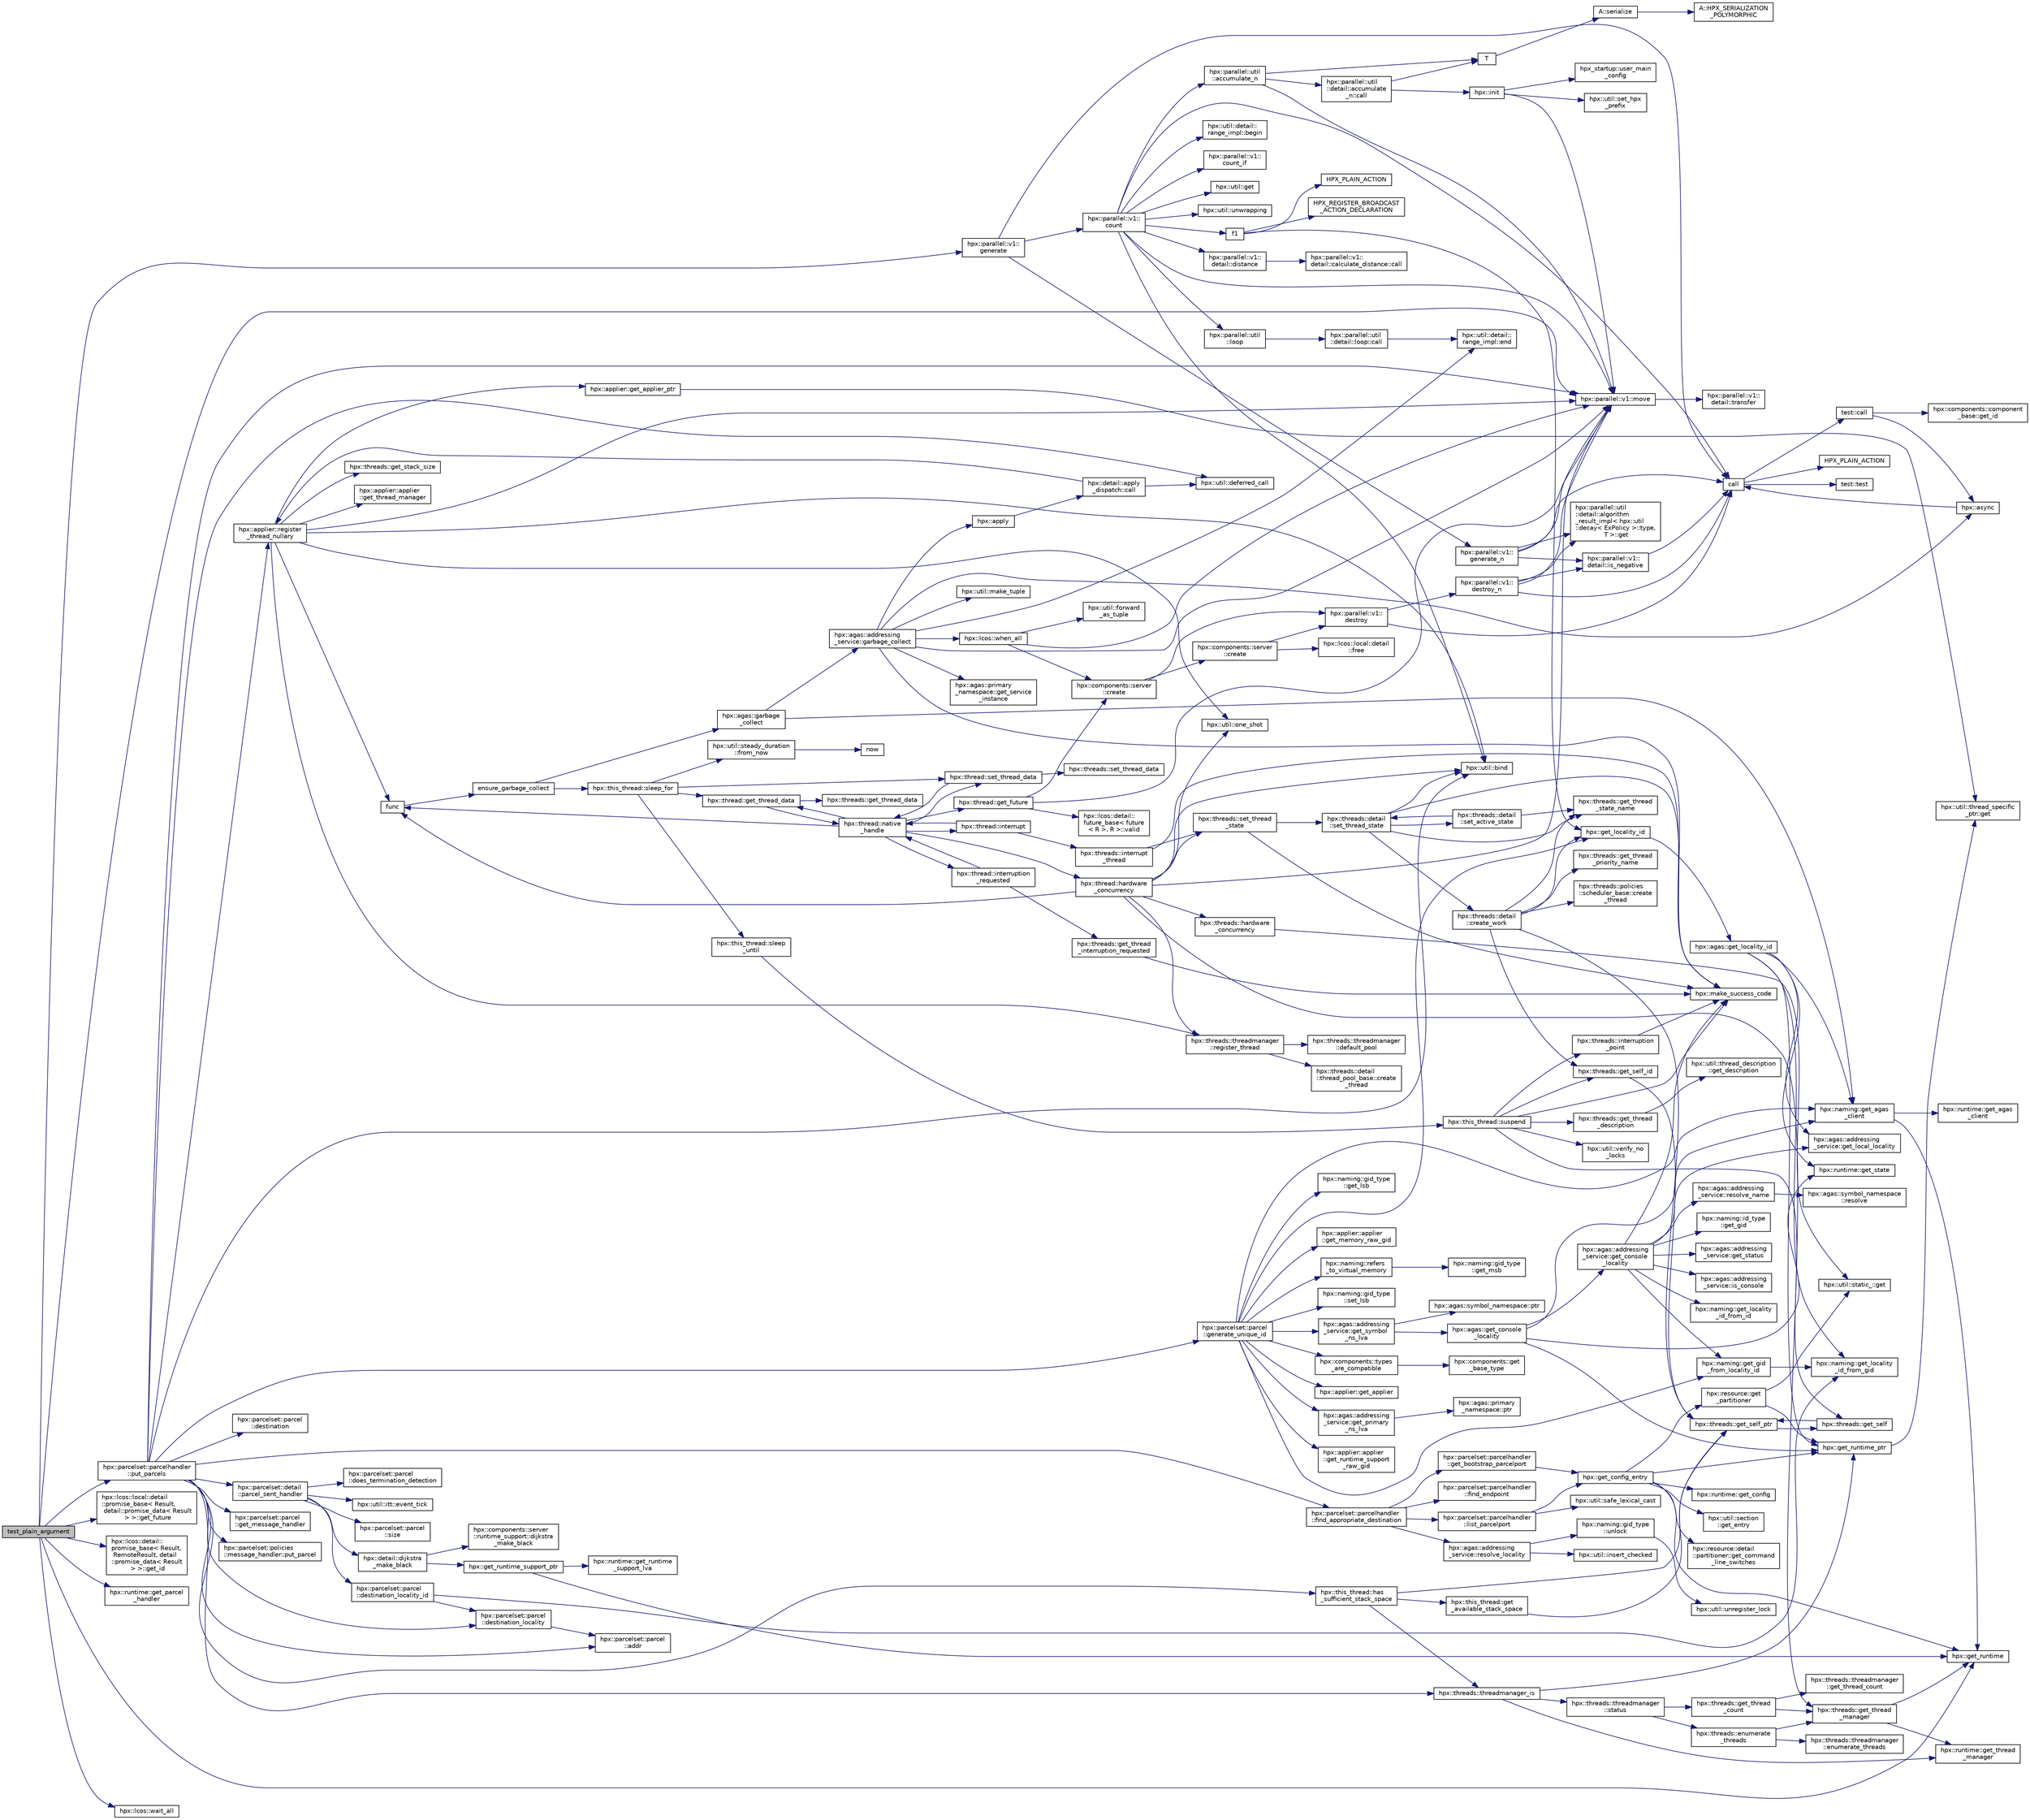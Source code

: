 digraph "test_plain_argument"
{
  edge [fontname="Helvetica",fontsize="10",labelfontname="Helvetica",labelfontsize="10"];
  node [fontname="Helvetica",fontsize="10",shape=record];
  rankdir="LR";
  Node565 [label="test_plain_argument",height=0.2,width=0.4,color="black", fillcolor="grey75", style="filled", fontcolor="black"];
  Node565 -> Node566 [color="midnightblue",fontsize="10",style="solid",fontname="Helvetica"];
  Node566 [label="hpx::parallel::v1::\lgenerate",height=0.2,width=0.4,color="black", fillcolor="white", style="filled",URL="$db/db9/namespacehpx_1_1parallel_1_1v1.html#a1f74f2be2954d6fbd8278df5fedb946a"];
  Node566 -> Node567 [color="midnightblue",fontsize="10",style="solid",fontname="Helvetica"];
  Node567 [label="hpx::parallel::v1::\lgenerate_n",height=0.2,width=0.4,color="black", fillcolor="white", style="filled",URL="$db/db9/namespacehpx_1_1parallel_1_1v1.html#a9fd6a170d9742750007e88805764ec8a"];
  Node567 -> Node568 [color="midnightblue",fontsize="10",style="solid",fontname="Helvetica"];
  Node568 [label="hpx::parallel::v1::\ldetail::is_negative",height=0.2,width=0.4,color="black", fillcolor="white", style="filled",URL="$d2/ddd/namespacehpx_1_1parallel_1_1v1_1_1detail.html#adf2e40fc4b20ad0fd442ee3118a4d527"];
  Node568 -> Node569 [color="midnightblue",fontsize="10",style="solid",fontname="Helvetica"];
  Node569 [label="call",height=0.2,width=0.4,color="black", fillcolor="white", style="filled",URL="$d2/d67/promise__1620_8cpp.html#a58357f0b82bc761e1d0b9091ed563a70"];
  Node569 -> Node570 [color="midnightblue",fontsize="10",style="solid",fontname="Helvetica"];
  Node570 [label="test::test",height=0.2,width=0.4,color="black", fillcolor="white", style="filled",URL="$d8/d89/structtest.html#ab42d5ece712d716b04cb3f686f297a26"];
  Node569 -> Node571 [color="midnightblue",fontsize="10",style="solid",fontname="Helvetica"];
  Node571 [label="HPX_PLAIN_ACTION",height=0.2,width=0.4,color="black", fillcolor="white", style="filled",URL="$d2/d67/promise__1620_8cpp.html#ab96aab827a4b1fcaf66cfe0ba83fef23"];
  Node569 -> Node572 [color="midnightblue",fontsize="10",style="solid",fontname="Helvetica"];
  Node572 [label="test::call",height=0.2,width=0.4,color="black", fillcolor="white", style="filled",URL="$d8/d89/structtest.html#aeb29e7ed6518b9426ccf1344c52620ae"];
  Node572 -> Node573 [color="midnightblue",fontsize="10",style="solid",fontname="Helvetica"];
  Node573 [label="hpx::async",height=0.2,width=0.4,color="black", fillcolor="white", style="filled",URL="$d8/d83/namespacehpx.html#acb7d8e37b73b823956ce144f9a57eaa4"];
  Node573 -> Node569 [color="midnightblue",fontsize="10",style="solid",fontname="Helvetica"];
  Node572 -> Node574 [color="midnightblue",fontsize="10",style="solid",fontname="Helvetica"];
  Node574 [label="hpx::components::component\l_base::get_id",height=0.2,width=0.4,color="black", fillcolor="white", style="filled",URL="$d2/de6/classhpx_1_1components_1_1component__base.html#a4c8fd93514039bdf01c48d66d82b19cd"];
  Node567 -> Node575 [color="midnightblue",fontsize="10",style="solid",fontname="Helvetica"];
  Node575 [label="hpx::parallel::util\l::detail::algorithm\l_result_impl\< hpx::util\l::decay\< ExPolicy \>::type,\l T \>::get",height=0.2,width=0.4,color="black", fillcolor="white", style="filled",URL="$d2/d42/structhpx_1_1parallel_1_1util_1_1detail_1_1algorithm__result__impl.html#ab5b051e8ec74eff5e0e62fd63f5d377e"];
  Node567 -> Node576 [color="midnightblue",fontsize="10",style="solid",fontname="Helvetica"];
  Node576 [label="hpx::parallel::v1::move",height=0.2,width=0.4,color="black", fillcolor="white", style="filled",URL="$db/db9/namespacehpx_1_1parallel_1_1v1.html#aa7c4ede081ce786c9d1eb1adff495cfc"];
  Node576 -> Node577 [color="midnightblue",fontsize="10",style="solid",fontname="Helvetica"];
  Node577 [label="hpx::parallel::v1::\ldetail::transfer",height=0.2,width=0.4,color="black", fillcolor="white", style="filled",URL="$d2/ddd/namespacehpx_1_1parallel_1_1v1_1_1detail.html#ab1b56a05e1885ca7cc7ffa1804dd2f3c"];
  Node567 -> Node569 [color="midnightblue",fontsize="10",style="solid",fontname="Helvetica"];
  Node566 -> Node578 [color="midnightblue",fontsize="10",style="solid",fontname="Helvetica"];
  Node578 [label="hpx::parallel::v1::\lcount",height=0.2,width=0.4,color="black", fillcolor="white", style="filled",URL="$db/db9/namespacehpx_1_1parallel_1_1v1.html#a19d058114a2bd44801aab4176b188e23"];
  Node578 -> Node579 [color="midnightblue",fontsize="10",style="solid",fontname="Helvetica"];
  Node579 [label="hpx::parallel::v1::\lcount_if",height=0.2,width=0.4,color="black", fillcolor="white", style="filled",URL="$db/db9/namespacehpx_1_1parallel_1_1v1.html#ad836ff017ec208c2d6388a9b47b05ce0"];
  Node578 -> Node580 [color="midnightblue",fontsize="10",style="solid",fontname="Helvetica"];
  Node580 [label="f1",height=0.2,width=0.4,color="black", fillcolor="white", style="filled",URL="$d8/d8b/broadcast_8cpp.html#a1751fbd41f2529b84514a9dbd767959a"];
  Node580 -> Node581 [color="midnightblue",fontsize="10",style="solid",fontname="Helvetica"];
  Node581 [label="hpx::get_locality_id",height=0.2,width=0.4,color="black", fillcolor="white", style="filled",URL="$d8/d83/namespacehpx.html#a158d7c54a657bb364c1704033010697b",tooltip="Return the number of the locality this function is being called from. "];
  Node581 -> Node582 [color="midnightblue",fontsize="10",style="solid",fontname="Helvetica"];
  Node582 [label="hpx::agas::get_locality_id",height=0.2,width=0.4,color="black", fillcolor="white", style="filled",URL="$dc/d54/namespacehpx_1_1agas.html#a491cc2ddecdf0f1a9129900caa6a4d3e"];
  Node582 -> Node583 [color="midnightblue",fontsize="10",style="solid",fontname="Helvetica"];
  Node583 [label="hpx::get_runtime_ptr",height=0.2,width=0.4,color="black", fillcolor="white", style="filled",URL="$d8/d83/namespacehpx.html#af29daf2bb3e01b4d6495a1742b6cce64"];
  Node583 -> Node584 [color="midnightblue",fontsize="10",style="solid",fontname="Helvetica"];
  Node584 [label="hpx::util::thread_specific\l_ptr::get",height=0.2,width=0.4,color="black", fillcolor="white", style="filled",URL="$d4/d4c/structhpx_1_1util_1_1thread__specific__ptr.html#a3b27d8520710478aa41d1f74206bdba9"];
  Node582 -> Node585 [color="midnightblue",fontsize="10",style="solid",fontname="Helvetica"];
  Node585 [label="hpx::runtime::get_state",height=0.2,width=0.4,color="black", fillcolor="white", style="filled",URL="$d0/d7b/classhpx_1_1runtime.html#ab405f80e060dac95d624520f38b0524c"];
  Node582 -> Node586 [color="midnightblue",fontsize="10",style="solid",fontname="Helvetica"];
  Node586 [label="hpx::naming::get_agas\l_client",height=0.2,width=0.4,color="black", fillcolor="white", style="filled",URL="$d4/dc9/namespacehpx_1_1naming.html#a0408fffd5d34b620712a801b0ae3b032"];
  Node586 -> Node587 [color="midnightblue",fontsize="10",style="solid",fontname="Helvetica"];
  Node587 [label="hpx::get_runtime",height=0.2,width=0.4,color="black", fillcolor="white", style="filled",URL="$d8/d83/namespacehpx.html#aef902cc6c7dd3b9fbadf34d1e850a070"];
  Node586 -> Node588 [color="midnightblue",fontsize="10",style="solid",fontname="Helvetica"];
  Node588 [label="hpx::runtime::get_agas\l_client",height=0.2,width=0.4,color="black", fillcolor="white", style="filled",URL="$d0/d7b/classhpx_1_1runtime.html#aeb5dddd30d6b9861669af8ad44d1a96a"];
  Node582 -> Node589 [color="midnightblue",fontsize="10",style="solid",fontname="Helvetica"];
  Node589 [label="hpx::agas::addressing\l_service::get_local_locality",height=0.2,width=0.4,color="black", fillcolor="white", style="filled",URL="$db/d58/structhpx_1_1agas_1_1addressing__service.html#ab52c19a37c2a7a006c6c15f90ad0539c"];
  Node582 -> Node590 [color="midnightblue",fontsize="10",style="solid",fontname="Helvetica"];
  Node590 [label="hpx::naming::get_locality\l_id_from_gid",height=0.2,width=0.4,color="black", fillcolor="white", style="filled",URL="$d4/dc9/namespacehpx_1_1naming.html#a7fd43037784560bd04fda9b49e33529f"];
  Node580 -> Node591 [color="midnightblue",fontsize="10",style="solid",fontname="Helvetica"];
  Node591 [label="HPX_PLAIN_ACTION",height=0.2,width=0.4,color="black", fillcolor="white", style="filled",URL="$d8/d8b/broadcast_8cpp.html#a19685a0394ce6a99351f7a679f6eeefc"];
  Node580 -> Node592 [color="midnightblue",fontsize="10",style="solid",fontname="Helvetica"];
  Node592 [label="HPX_REGISTER_BROADCAST\l_ACTION_DECLARATION",height=0.2,width=0.4,color="black", fillcolor="white", style="filled",URL="$d7/d38/addressing__service_8cpp.html#a573d764d9cb34eec46a4bdffcf07875f"];
  Node578 -> Node593 [color="midnightblue",fontsize="10",style="solid",fontname="Helvetica"];
  Node593 [label="hpx::parallel::util\l::loop",height=0.2,width=0.4,color="black", fillcolor="white", style="filled",URL="$df/dc6/namespacehpx_1_1parallel_1_1util.html#a3f434e00f42929aac85debb8c5782213"];
  Node593 -> Node594 [color="midnightblue",fontsize="10",style="solid",fontname="Helvetica"];
  Node594 [label="hpx::parallel::util\l::detail::loop::call",height=0.2,width=0.4,color="black", fillcolor="white", style="filled",URL="$da/d06/structhpx_1_1parallel_1_1util_1_1detail_1_1loop.html#a5c5e8dbda782f09cdb7bc2509e3bf09e"];
  Node594 -> Node595 [color="midnightblue",fontsize="10",style="solid",fontname="Helvetica"];
  Node595 [label="hpx::util::detail::\lrange_impl::end",height=0.2,width=0.4,color="black", fillcolor="white", style="filled",URL="$d4/d4a/namespacehpx_1_1util_1_1detail_1_1range__impl.html#afb2ea48b0902f52ee4d8b764807b4316"];
  Node578 -> Node596 [color="midnightblue",fontsize="10",style="solid",fontname="Helvetica"];
  Node596 [label="hpx::util::bind",height=0.2,width=0.4,color="black", fillcolor="white", style="filled",URL="$df/dad/namespacehpx_1_1util.html#ad844caedf82a0173d6909d910c3e48c6"];
  Node578 -> Node576 [color="midnightblue",fontsize="10",style="solid",fontname="Helvetica"];
  Node578 -> Node597 [color="midnightblue",fontsize="10",style="solid",fontname="Helvetica"];
  Node597 [label="hpx::util::get",height=0.2,width=0.4,color="black", fillcolor="white", style="filled",URL="$df/dad/namespacehpx_1_1util.html#a5cbd3c41f03f4d4acaedaa4777e3cc02"];
  Node578 -> Node569 [color="midnightblue",fontsize="10",style="solid",fontname="Helvetica"];
  Node578 -> Node598 [color="midnightblue",fontsize="10",style="solid",fontname="Helvetica"];
  Node598 [label="hpx::parallel::v1::\ldetail::distance",height=0.2,width=0.4,color="black", fillcolor="white", style="filled",URL="$d2/ddd/namespacehpx_1_1parallel_1_1v1_1_1detail.html#a6bea3c6a5f470cad11f27ee6bab4a33f"];
  Node598 -> Node599 [color="midnightblue",fontsize="10",style="solid",fontname="Helvetica"];
  Node599 [label="hpx::parallel::v1::\ldetail::calculate_distance::call",height=0.2,width=0.4,color="black", fillcolor="white", style="filled",URL="$db/dfa/structhpx_1_1parallel_1_1v1_1_1detail_1_1calculate__distance.html#a950a6627830a7d019ac0e734b0a447bf"];
  Node578 -> Node600 [color="midnightblue",fontsize="10",style="solid",fontname="Helvetica"];
  Node600 [label="hpx::util::unwrapping",height=0.2,width=0.4,color="black", fillcolor="white", style="filled",URL="$df/dad/namespacehpx_1_1util.html#a7529d9ac687684c33403cdd1f9cef8e4"];
  Node578 -> Node601 [color="midnightblue",fontsize="10",style="solid",fontname="Helvetica"];
  Node601 [label="hpx::parallel::util\l::accumulate_n",height=0.2,width=0.4,color="black", fillcolor="white", style="filled",URL="$df/dc6/namespacehpx_1_1parallel_1_1util.html#af19f9a2722f97c2247ea5d0dbb5e2d25"];
  Node601 -> Node602 [color="midnightblue",fontsize="10",style="solid",fontname="Helvetica"];
  Node602 [label="hpx::parallel::util\l::detail::accumulate\l_n::call",height=0.2,width=0.4,color="black", fillcolor="white", style="filled",URL="$d8/d3b/structhpx_1_1parallel_1_1util_1_1detail_1_1accumulate__n.html#a765aceb8ab313fc92f7c4aaf70ccca8f"];
  Node602 -> Node603 [color="midnightblue",fontsize="10",style="solid",fontname="Helvetica"];
  Node603 [label="hpx::init",height=0.2,width=0.4,color="black", fillcolor="white", style="filled",URL="$d8/d83/namespacehpx.html#a3c694ea960b47c56b33351ba16e3d76b",tooltip="Main entry point for launching the HPX runtime system. "];
  Node603 -> Node604 [color="midnightblue",fontsize="10",style="solid",fontname="Helvetica"];
  Node604 [label="hpx::util::set_hpx\l_prefix",height=0.2,width=0.4,color="black", fillcolor="white", style="filled",URL="$df/dad/namespacehpx_1_1util.html#ae40a23c1ba0a48d9304dcf717a95793e"];
  Node603 -> Node605 [color="midnightblue",fontsize="10",style="solid",fontname="Helvetica"];
  Node605 [label="hpx_startup::user_main\l_config",height=0.2,width=0.4,color="black", fillcolor="white", style="filled",URL="$d3/dd2/namespacehpx__startup.html#aaac571d88bd3912a4225a23eb3261637"];
  Node603 -> Node576 [color="midnightblue",fontsize="10",style="solid",fontname="Helvetica"];
  Node602 -> Node606 [color="midnightblue",fontsize="10",style="solid",fontname="Helvetica"];
  Node606 [label="T",height=0.2,width=0.4,color="black", fillcolor="white", style="filled",URL="$db/d33/polymorphic__semiintrusive__template_8cpp.html#ad187658f9cb91c1312b39ae7e896f1ea"];
  Node606 -> Node607 [color="midnightblue",fontsize="10",style="solid",fontname="Helvetica"];
  Node607 [label="A::serialize",height=0.2,width=0.4,color="black", fillcolor="white", style="filled",URL="$d7/da0/struct_a.html#a5f5c287cf471e274ed9dda0da1592212"];
  Node607 -> Node608 [color="midnightblue",fontsize="10",style="solid",fontname="Helvetica"];
  Node608 [label="A::HPX_SERIALIZATION\l_POLYMORPHIC",height=0.2,width=0.4,color="black", fillcolor="white", style="filled",URL="$d7/da0/struct_a.html#ada978cc156cebbafddb1f3aa4c01918c"];
  Node601 -> Node576 [color="midnightblue",fontsize="10",style="solid",fontname="Helvetica"];
  Node601 -> Node606 [color="midnightblue",fontsize="10",style="solid",fontname="Helvetica"];
  Node578 -> Node609 [color="midnightblue",fontsize="10",style="solid",fontname="Helvetica"];
  Node609 [label="hpx::util::detail::\lrange_impl::begin",height=0.2,width=0.4,color="black", fillcolor="white", style="filled",URL="$d4/d4a/namespacehpx_1_1util_1_1detail_1_1range__impl.html#a31e165df2b865cdd961f35ce938db41a"];
  Node566 -> Node569 [color="midnightblue",fontsize="10",style="solid",fontname="Helvetica"];
  Node565 -> Node610 [color="midnightblue",fontsize="10",style="solid",fontname="Helvetica"];
  Node610 [label="hpx::lcos::local::detail\l::promise_base\< Result,\l detail::promise_data\< Result\l \> \>::get_future",height=0.2,width=0.4,color="black", fillcolor="white", style="filled",URL="$d5/da1/classhpx_1_1lcos_1_1local_1_1detail_1_1promise__base.html#a941a7057c3296a4c06ecbbb5032146a2"];
  Node565 -> Node611 [color="midnightblue",fontsize="10",style="solid",fontname="Helvetica"];
  Node611 [label="hpx::lcos::detail::\lpromise_base\< Result,\l RemoteResult, detail\l::promise_data\< Result\l \> \>::get_id",height=0.2,width=0.4,color="black", fillcolor="white", style="filled",URL="$d4/def/classhpx_1_1lcos_1_1detail_1_1promise__base.html#a2517464a9b53f71a7531c5cf75323ef5"];
  Node565 -> Node576 [color="midnightblue",fontsize="10",style="solid",fontname="Helvetica"];
  Node565 -> Node587 [color="midnightblue",fontsize="10",style="solid",fontname="Helvetica"];
  Node565 -> Node612 [color="midnightblue",fontsize="10",style="solid",fontname="Helvetica"];
  Node612 [label="hpx::runtime::get_parcel\l_handler",height=0.2,width=0.4,color="black", fillcolor="white", style="filled",URL="$d0/d7b/classhpx_1_1runtime.html#aa3997c2fc929d3bb84bcb100b4b66e8d"];
  Node565 -> Node613 [color="midnightblue",fontsize="10",style="solid",fontname="Helvetica"];
  Node613 [label="hpx::parcelset::parcelhandler\l::put_parcels",height=0.2,width=0.4,color="black", fillcolor="white", style="filled",URL="$d4/d2f/classhpx_1_1parcelset_1_1parcelhandler.html#a32ef958ef057a82fe01c70df5da51c6a"];
  Node613 -> Node614 [color="midnightblue",fontsize="10",style="solid",fontname="Helvetica"];
  Node614 [label="hpx::this_thread::has\l_sufficient_stack_space",height=0.2,width=0.4,color="black", fillcolor="white", style="filled",URL="$d9/d52/namespacehpx_1_1this__thread.html#a84fe264361690c8b1a88964b8ebd4427"];
  Node614 -> Node615 [color="midnightblue",fontsize="10",style="solid",fontname="Helvetica"];
  Node615 [label="hpx::threads::get_self_ptr",height=0.2,width=0.4,color="black", fillcolor="white", style="filled",URL="$d7/d28/namespacehpx_1_1threads.html#a22877ae347ad884cde3a51397dad6c53"];
  Node615 -> Node616 [color="midnightblue",fontsize="10",style="solid",fontname="Helvetica"];
  Node616 [label="hpx::threads::get_self",height=0.2,width=0.4,color="black", fillcolor="white", style="filled",URL="$d7/d28/namespacehpx_1_1threads.html#a07daf4d6d29233f20d66d41ab7b5b8e8"];
  Node616 -> Node615 [color="midnightblue",fontsize="10",style="solid",fontname="Helvetica"];
  Node614 -> Node617 [color="midnightblue",fontsize="10",style="solid",fontname="Helvetica"];
  Node617 [label="hpx::this_thread::get\l_available_stack_space",height=0.2,width=0.4,color="black", fillcolor="white", style="filled",URL="$d9/d52/namespacehpx_1_1this__thread.html#a1d6a6513eb9f9da7e9dc28da7fb198ef"];
  Node617 -> Node615 [color="midnightblue",fontsize="10",style="solid",fontname="Helvetica"];
  Node614 -> Node618 [color="midnightblue",fontsize="10",style="solid",fontname="Helvetica"];
  Node618 [label="hpx::threads::threadmanager_is",height=0.2,width=0.4,color="black", fillcolor="white", style="filled",URL="$d7/d28/namespacehpx_1_1threads.html#a79ebd37a6bd090d20a14cc85df4b6f73"];
  Node618 -> Node583 [color="midnightblue",fontsize="10",style="solid",fontname="Helvetica"];
  Node618 -> Node619 [color="midnightblue",fontsize="10",style="solid",fontname="Helvetica"];
  Node619 [label="hpx::runtime::get_thread\l_manager",height=0.2,width=0.4,color="black", fillcolor="white", style="filled",URL="$d0/d7b/classhpx_1_1runtime.html#a865b12d57fcd44a8d3dda3e35414f563"];
  Node618 -> Node620 [color="midnightblue",fontsize="10",style="solid",fontname="Helvetica"];
  Node620 [label="hpx::threads::threadmanager\l::status",height=0.2,width=0.4,color="black", fillcolor="white", style="filled",URL="$d5/daa/classhpx_1_1threads_1_1threadmanager.html#ad356526186c9d3ebfd1677bea135141c",tooltip="Return whether the thread manager is still running This returns the \"minimal state\", i.e. the state of the least advanced thread pool. "];
  Node620 -> Node621 [color="midnightblue",fontsize="10",style="solid",fontname="Helvetica"];
  Node621 [label="hpx::threads::get_thread\l_count",height=0.2,width=0.4,color="black", fillcolor="white", style="filled",URL="$d7/d28/namespacehpx_1_1threads.html#ae2b675b9517381442c7201c041033680"];
  Node621 -> Node622 [color="midnightblue",fontsize="10",style="solid",fontname="Helvetica"];
  Node622 [label="hpx::threads::get_thread\l_manager",height=0.2,width=0.4,color="black", fillcolor="white", style="filled",URL="$d7/d28/namespacehpx_1_1threads.html#a076973c3a53beadde7d967e22c4f6cce"];
  Node622 -> Node587 [color="midnightblue",fontsize="10",style="solid",fontname="Helvetica"];
  Node622 -> Node619 [color="midnightblue",fontsize="10",style="solid",fontname="Helvetica"];
  Node621 -> Node623 [color="midnightblue",fontsize="10",style="solid",fontname="Helvetica"];
  Node623 [label="hpx::threads::threadmanager\l::get_thread_count",height=0.2,width=0.4,color="black", fillcolor="white", style="filled",URL="$d5/daa/classhpx_1_1threads_1_1threadmanager.html#a99c0004e6ed0e91a033720b7f52ab5b8",tooltip="return the number of HPX-threads with the given state "];
  Node620 -> Node624 [color="midnightblue",fontsize="10",style="solid",fontname="Helvetica"];
  Node624 [label="hpx::threads::enumerate\l_threads",height=0.2,width=0.4,color="black", fillcolor="white", style="filled",URL="$d7/d28/namespacehpx_1_1threads.html#a5dd2cea272f81a19d4f61470851a29cf"];
  Node624 -> Node622 [color="midnightblue",fontsize="10",style="solid",fontname="Helvetica"];
  Node624 -> Node625 [color="midnightblue",fontsize="10",style="solid",fontname="Helvetica"];
  Node625 [label="hpx::threads::threadmanager\l::enumerate_threads",height=0.2,width=0.4,color="black", fillcolor="white", style="filled",URL="$d5/daa/classhpx_1_1threads_1_1threadmanager.html#a8cdd7f11e2411b7943e10fb628aab40a"];
  Node613 -> Node618 [color="midnightblue",fontsize="10",style="solid",fontname="Helvetica"];
  Node613 -> Node626 [color="midnightblue",fontsize="10",style="solid",fontname="Helvetica"];
  Node626 [label="hpx::applier::register\l_thread_nullary",height=0.2,width=0.4,color="black", fillcolor="white", style="filled",URL="$d8/dcb/namespacehpx_1_1applier.html#a401cd1145927e58d74d1eb52aaccd936"];
  Node626 -> Node627 [color="midnightblue",fontsize="10",style="solid",fontname="Helvetica"];
  Node627 [label="hpx::applier::get_applier_ptr",height=0.2,width=0.4,color="black", fillcolor="white", style="filled",URL="$d8/dcb/namespacehpx_1_1applier.html#a617483cf2b77ad3a0aa428ade7b35299"];
  Node627 -> Node584 [color="midnightblue",fontsize="10",style="solid",fontname="Helvetica"];
  Node626 -> Node628 [color="midnightblue",fontsize="10",style="solid",fontname="Helvetica"];
  Node628 [label="func",height=0.2,width=0.4,color="black", fillcolor="white", style="filled",URL="$d8/dfd/id__type__ref__counting__1032_8cpp.html#ab811b86ea5107ffb3351fcaa29d2c652"];
  Node628 -> Node629 [color="midnightblue",fontsize="10",style="solid",fontname="Helvetica"];
  Node629 [label="ensure_garbage_collect",height=0.2,width=0.4,color="black", fillcolor="white", style="filled",URL="$d8/dfd/id__type__ref__counting__1032_8cpp.html#a5264b94bf7c262ac0e521fb290d476d5"];
  Node629 -> Node630 [color="midnightblue",fontsize="10",style="solid",fontname="Helvetica"];
  Node630 [label="hpx::this_thread::sleep_for",height=0.2,width=0.4,color="black", fillcolor="white", style="filled",URL="$d9/d52/namespacehpx_1_1this__thread.html#afc042a5a5fa52eef2d1d177a343435cf"];
  Node630 -> Node631 [color="midnightblue",fontsize="10",style="solid",fontname="Helvetica"];
  Node631 [label="hpx::this_thread::sleep\l_until",height=0.2,width=0.4,color="black", fillcolor="white", style="filled",URL="$d9/d52/namespacehpx_1_1this__thread.html#ae12a853980115b23ff0ab8ca06622658"];
  Node631 -> Node632 [color="midnightblue",fontsize="10",style="solid",fontname="Helvetica"];
  Node632 [label="hpx::this_thread::suspend",height=0.2,width=0.4,color="black", fillcolor="white", style="filled",URL="$d9/d52/namespacehpx_1_1this__thread.html#aca220026fb3014c0881d129fe31c0073"];
  Node632 -> Node616 [color="midnightblue",fontsize="10",style="solid",fontname="Helvetica"];
  Node632 -> Node633 [color="midnightblue",fontsize="10",style="solid",fontname="Helvetica"];
  Node633 [label="hpx::threads::get_self_id",height=0.2,width=0.4,color="black", fillcolor="white", style="filled",URL="$d7/d28/namespacehpx_1_1threads.html#afafe0f900b9fac3d4ed3c747625c1cfe"];
  Node633 -> Node615 [color="midnightblue",fontsize="10",style="solid",fontname="Helvetica"];
  Node632 -> Node634 [color="midnightblue",fontsize="10",style="solid",fontname="Helvetica"];
  Node634 [label="hpx::threads::interruption\l_point",height=0.2,width=0.4,color="black", fillcolor="white", style="filled",URL="$d7/d28/namespacehpx_1_1threads.html#ada6ec56a12b050707311d8c628089059"];
  Node634 -> Node635 [color="midnightblue",fontsize="10",style="solid",fontname="Helvetica"];
  Node635 [label="hpx::make_success_code",height=0.2,width=0.4,color="black", fillcolor="white", style="filled",URL="$d8/d83/namespacehpx.html#a0e8512a8f49e2a6c8185061181419d8f",tooltip="Returns error_code(hpx::success, \"success\", mode). "];
  Node632 -> Node636 [color="midnightblue",fontsize="10",style="solid",fontname="Helvetica"];
  Node636 [label="hpx::util::verify_no\l_locks",height=0.2,width=0.4,color="black", fillcolor="white", style="filled",URL="$df/dad/namespacehpx_1_1util.html#ae0e1837ee6f09b79b26c2e788d2e9fc9"];
  Node632 -> Node637 [color="midnightblue",fontsize="10",style="solid",fontname="Helvetica"];
  Node637 [label="hpx::threads::get_thread\l_description",height=0.2,width=0.4,color="black", fillcolor="white", style="filled",URL="$d7/d28/namespacehpx_1_1threads.html#a42fc18a7a680f4e8bc633a4b4c956701"];
  Node637 -> Node638 [color="midnightblue",fontsize="10",style="solid",fontname="Helvetica"];
  Node638 [label="hpx::util::thread_description\l::get_description",height=0.2,width=0.4,color="black", fillcolor="white", style="filled",URL="$df/d9e/structhpx_1_1util_1_1thread__description.html#a8c834e14eca6eb228188022577f9f952"];
  Node632 -> Node635 [color="midnightblue",fontsize="10",style="solid",fontname="Helvetica"];
  Node630 -> Node639 [color="midnightblue",fontsize="10",style="solid",fontname="Helvetica"];
  Node639 [label="hpx::util::steady_duration\l::from_now",height=0.2,width=0.4,color="black", fillcolor="white", style="filled",URL="$d9/d4f/classhpx_1_1util_1_1steady__duration.html#a0132206d767cd0f7395507b40111a153"];
  Node639 -> Node640 [color="midnightblue",fontsize="10",style="solid",fontname="Helvetica"];
  Node640 [label="now",height=0.2,width=0.4,color="black", fillcolor="white", style="filled",URL="$de/db3/1d__stencil__1__omp_8cpp.html#a89e9667753dccfac455bd37a7a3a7b16"];
  Node630 -> Node641 [color="midnightblue",fontsize="10",style="solid",fontname="Helvetica"];
  Node641 [label="hpx::thread::get_thread_data",height=0.2,width=0.4,color="black", fillcolor="white", style="filled",URL="$de/d9b/classhpx_1_1thread.html#a4535ef82cec3b953d2c941d20e3e3904"];
  Node641 -> Node642 [color="midnightblue",fontsize="10",style="solid",fontname="Helvetica"];
  Node642 [label="hpx::threads::get_thread_data",height=0.2,width=0.4,color="black", fillcolor="white", style="filled",URL="$d7/d28/namespacehpx_1_1threads.html#a8737931ff6303807225f735b2b384ae4"];
  Node641 -> Node643 [color="midnightblue",fontsize="10",style="solid",fontname="Helvetica"];
  Node643 [label="hpx::thread::native\l_handle",height=0.2,width=0.4,color="black", fillcolor="white", style="filled",URL="$de/d9b/classhpx_1_1thread.html#acf48190d264ab64c1c4ec99d0b421b5a"];
  Node643 -> Node644 [color="midnightblue",fontsize="10",style="solid",fontname="Helvetica"];
  Node644 [label="hpx::thread::hardware\l_concurrency",height=0.2,width=0.4,color="black", fillcolor="white", style="filled",URL="$de/d9b/classhpx_1_1thread.html#a8e4fff210e02485ba493bc3a2a956c03"];
  Node644 -> Node645 [color="midnightblue",fontsize="10",style="solid",fontname="Helvetica"];
  Node645 [label="hpx::threads::hardware\l_concurrency",height=0.2,width=0.4,color="black", fillcolor="white", style="filled",URL="$d7/d28/namespacehpx_1_1threads.html#aa8752a235478d2ad7b5ac467b63ab527"];
  Node645 -> Node646 [color="midnightblue",fontsize="10",style="solid",fontname="Helvetica"];
  Node646 [label="hpx::util::static_::get",height=0.2,width=0.4,color="black", fillcolor="white", style="filled",URL="$d3/dbb/structhpx_1_1util_1_1static__.html#a2967c633948a3bf17a3b5405ef5a8318"];
  Node644 -> Node628 [color="midnightblue",fontsize="10",style="solid",fontname="Helvetica"];
  Node644 -> Node596 [color="midnightblue",fontsize="10",style="solid",fontname="Helvetica"];
  Node644 -> Node647 [color="midnightblue",fontsize="10",style="solid",fontname="Helvetica"];
  Node647 [label="hpx::util::one_shot",height=0.2,width=0.4,color="black", fillcolor="white", style="filled",URL="$df/dad/namespacehpx_1_1util.html#a273e61be42a72415291e0ec0a4f28c7a"];
  Node644 -> Node576 [color="midnightblue",fontsize="10",style="solid",fontname="Helvetica"];
  Node644 -> Node622 [color="midnightblue",fontsize="10",style="solid",fontname="Helvetica"];
  Node644 -> Node648 [color="midnightblue",fontsize="10",style="solid",fontname="Helvetica"];
  Node648 [label="hpx::threads::threadmanager\l::register_thread",height=0.2,width=0.4,color="black", fillcolor="white", style="filled",URL="$d5/daa/classhpx_1_1threads_1_1threadmanager.html#a7f79c7578e08a60ca45eb276ce8133d8"];
  Node648 -> Node649 [color="midnightblue",fontsize="10",style="solid",fontname="Helvetica"];
  Node649 [label="hpx::threads::threadmanager\l::default_pool",height=0.2,width=0.4,color="black", fillcolor="white", style="filled",URL="$d5/daa/classhpx_1_1threads_1_1threadmanager.html#a851f067d03b5dd1c5e6a9a6a841e05df"];
  Node648 -> Node650 [color="midnightblue",fontsize="10",style="solid",fontname="Helvetica"];
  Node650 [label="hpx::threads::detail\l::thread_pool_base::create\l_thread",height=0.2,width=0.4,color="black", fillcolor="white", style="filled",URL="$de/dae/classhpx_1_1threads_1_1detail_1_1thread__pool__base.html#ad35d3779eef6f4528e62a26d71b34b34"];
  Node644 -> Node651 [color="midnightblue",fontsize="10",style="solid",fontname="Helvetica"];
  Node651 [label="hpx::threads::set_thread\l_state",height=0.2,width=0.4,color="black", fillcolor="white", style="filled",URL="$d7/d28/namespacehpx_1_1threads.html#ac0690ad16ad778bcc79dcd727cc33025",tooltip="Set the thread state of the thread referenced by the thread_id id. "];
  Node651 -> Node635 [color="midnightblue",fontsize="10",style="solid",fontname="Helvetica"];
  Node651 -> Node652 [color="midnightblue",fontsize="10",style="solid",fontname="Helvetica"];
  Node652 [label="hpx::threads::detail\l::set_thread_state",height=0.2,width=0.4,color="black", fillcolor="white", style="filled",URL="$d2/dd1/namespacehpx_1_1threads_1_1detail.html#af85ddc854c4a149bf1738eb1b111b9ab"];
  Node652 -> Node653 [color="midnightblue",fontsize="10",style="solid",fontname="Helvetica"];
  Node653 [label="hpx::threads::get_thread\l_state_name",height=0.2,width=0.4,color="black", fillcolor="white", style="filled",URL="$d7/d28/namespacehpx_1_1threads.html#a26f91ea8d2195f165c033241c5cd11db"];
  Node652 -> Node635 [color="midnightblue",fontsize="10",style="solid",fontname="Helvetica"];
  Node652 -> Node596 [color="midnightblue",fontsize="10",style="solid",fontname="Helvetica"];
  Node652 -> Node654 [color="midnightblue",fontsize="10",style="solid",fontname="Helvetica"];
  Node654 [label="hpx::threads::detail\l::set_active_state",height=0.2,width=0.4,color="black", fillcolor="white", style="filled",URL="$d2/dd1/namespacehpx_1_1threads_1_1detail.html#a45884a5bf04ad66a4f259231a3947e76"];
  Node654 -> Node653 [color="midnightblue",fontsize="10",style="solid",fontname="Helvetica"];
  Node654 -> Node652 [color="midnightblue",fontsize="10",style="solid",fontname="Helvetica"];
  Node652 -> Node655 [color="midnightblue",fontsize="10",style="solid",fontname="Helvetica"];
  Node655 [label="hpx::threads::detail\l::create_work",height=0.2,width=0.4,color="black", fillcolor="white", style="filled",URL="$d2/dd1/namespacehpx_1_1threads_1_1detail.html#ae22384a3c1b1a1940032fad068fb54b1"];
  Node655 -> Node653 [color="midnightblue",fontsize="10",style="solid",fontname="Helvetica"];
  Node655 -> Node656 [color="midnightblue",fontsize="10",style="solid",fontname="Helvetica"];
  Node656 [label="hpx::threads::get_thread\l_priority_name",height=0.2,width=0.4,color="black", fillcolor="white", style="filled",URL="$d7/d28/namespacehpx_1_1threads.html#a9c6b2fec0c1cf5b06ff83ce756ca6d42"];
  Node655 -> Node615 [color="midnightblue",fontsize="10",style="solid",fontname="Helvetica"];
  Node655 -> Node633 [color="midnightblue",fontsize="10",style="solid",fontname="Helvetica"];
  Node655 -> Node581 [color="midnightblue",fontsize="10",style="solid",fontname="Helvetica"];
  Node655 -> Node657 [color="midnightblue",fontsize="10",style="solid",fontname="Helvetica"];
  Node657 [label="hpx::threads::policies\l::scheduler_base::create\l_thread",height=0.2,width=0.4,color="black", fillcolor="white", style="filled",URL="$dd/d7e/structhpx_1_1threads_1_1policies_1_1scheduler__base.html#ad3b05cd7f363cc8e8410ce368c3794e0"];
  Node643 -> Node658 [color="midnightblue",fontsize="10",style="solid",fontname="Helvetica"];
  Node658 [label="hpx::thread::interrupt",height=0.2,width=0.4,color="black", fillcolor="white", style="filled",URL="$de/d9b/classhpx_1_1thread.html#ac34d0d033aa743c476a79dbc2e1a8a39"];
  Node658 -> Node659 [color="midnightblue",fontsize="10",style="solid",fontname="Helvetica"];
  Node659 [label="hpx::threads::interrupt\l_thread",height=0.2,width=0.4,color="black", fillcolor="white", style="filled",URL="$d7/d28/namespacehpx_1_1threads.html#a6bdda1a2aab61b9b13d274b5155d7e73"];
  Node659 -> Node635 [color="midnightblue",fontsize="10",style="solid",fontname="Helvetica"];
  Node659 -> Node651 [color="midnightblue",fontsize="10",style="solid",fontname="Helvetica"];
  Node658 -> Node643 [color="midnightblue",fontsize="10",style="solid",fontname="Helvetica"];
  Node643 -> Node660 [color="midnightblue",fontsize="10",style="solid",fontname="Helvetica"];
  Node660 [label="hpx::thread::interruption\l_requested",height=0.2,width=0.4,color="black", fillcolor="white", style="filled",URL="$de/d9b/classhpx_1_1thread.html#a33276bb4c20bbb0b1978944e18ef71b8"];
  Node660 -> Node661 [color="midnightblue",fontsize="10",style="solid",fontname="Helvetica"];
  Node661 [label="hpx::threads::get_thread\l_interruption_requested",height=0.2,width=0.4,color="black", fillcolor="white", style="filled",URL="$d7/d28/namespacehpx_1_1threads.html#ae64a7fdb8b5c8bac7be0c8282672a03b"];
  Node661 -> Node635 [color="midnightblue",fontsize="10",style="solid",fontname="Helvetica"];
  Node660 -> Node643 [color="midnightblue",fontsize="10",style="solid",fontname="Helvetica"];
  Node643 -> Node662 [color="midnightblue",fontsize="10",style="solid",fontname="Helvetica"];
  Node662 [label="hpx::thread::get_future",height=0.2,width=0.4,color="black", fillcolor="white", style="filled",URL="$de/d9b/classhpx_1_1thread.html#a87fdb0d8da826366fc190ed224900a64"];
  Node662 -> Node663 [color="midnightblue",fontsize="10",style="solid",fontname="Helvetica"];
  Node663 [label="hpx::lcos::detail::\lfuture_base\< future\l\< R \>, R \>::valid",height=0.2,width=0.4,color="black", fillcolor="white", style="filled",URL="$d5/dd7/classhpx_1_1lcos_1_1detail_1_1future__base.html#aaf7beb7374815614363033bd96573e75"];
  Node662 -> Node664 [color="midnightblue",fontsize="10",style="solid",fontname="Helvetica"];
  Node664 [label="hpx::components::server\l::create",height=0.2,width=0.4,color="black", fillcolor="white", style="filled",URL="$d2/da2/namespacehpx_1_1components_1_1server.html#ac776c89f3d68ceb910e8cee9fa937ab4",tooltip="Create arrays of components using their default constructor. "];
  Node664 -> Node665 [color="midnightblue",fontsize="10",style="solid",fontname="Helvetica"];
  Node665 [label="hpx::components::server\l::create",height=0.2,width=0.4,color="black", fillcolor="white", style="filled",URL="$d2/da2/namespacehpx_1_1components_1_1server.html#a77d26de181c97b444565e230577981bd"];
  Node665 -> Node666 [color="midnightblue",fontsize="10",style="solid",fontname="Helvetica"];
  Node666 [label="hpx::lcos::local::detail\l::free",height=0.2,width=0.4,color="black", fillcolor="white", style="filled",URL="$d4/dcb/namespacehpx_1_1lcos_1_1local_1_1detail.html#a55a940f019734e9bb045dc123cd80e48"];
  Node665 -> Node667 [color="midnightblue",fontsize="10",style="solid",fontname="Helvetica"];
  Node667 [label="hpx::parallel::v1::\ldestroy",height=0.2,width=0.4,color="black", fillcolor="white", style="filled",URL="$db/db9/namespacehpx_1_1parallel_1_1v1.html#acf303558375048e8a7cc9a2c2e09477f"];
  Node667 -> Node569 [color="midnightblue",fontsize="10",style="solid",fontname="Helvetica"];
  Node667 -> Node668 [color="midnightblue",fontsize="10",style="solid",fontname="Helvetica"];
  Node668 [label="hpx::parallel::v1::\ldestroy_n",height=0.2,width=0.4,color="black", fillcolor="white", style="filled",URL="$db/db9/namespacehpx_1_1parallel_1_1v1.html#a71d0691132a300690163f5636bcd5bd3"];
  Node668 -> Node568 [color="midnightblue",fontsize="10",style="solid",fontname="Helvetica"];
  Node668 -> Node575 [color="midnightblue",fontsize="10",style="solid",fontname="Helvetica"];
  Node668 -> Node576 [color="midnightblue",fontsize="10",style="solid",fontname="Helvetica"];
  Node668 -> Node569 [color="midnightblue",fontsize="10",style="solid",fontname="Helvetica"];
  Node664 -> Node667 [color="midnightblue",fontsize="10",style="solid",fontname="Helvetica"];
  Node662 -> Node576 [color="midnightblue",fontsize="10",style="solid",fontname="Helvetica"];
  Node643 -> Node641 [color="midnightblue",fontsize="10",style="solid",fontname="Helvetica"];
  Node643 -> Node669 [color="midnightblue",fontsize="10",style="solid",fontname="Helvetica"];
  Node669 [label="hpx::thread::set_thread_data",height=0.2,width=0.4,color="black", fillcolor="white", style="filled",URL="$de/d9b/classhpx_1_1thread.html#a7317a3cf5251f3b33c990449570d4cea"];
  Node669 -> Node670 [color="midnightblue",fontsize="10",style="solid",fontname="Helvetica"];
  Node670 [label="hpx::threads::set_thread_data",height=0.2,width=0.4,color="black", fillcolor="white", style="filled",URL="$d7/d28/namespacehpx_1_1threads.html#a00a625acc149fce3ae38e4340454acf7"];
  Node669 -> Node643 [color="midnightblue",fontsize="10",style="solid",fontname="Helvetica"];
  Node643 -> Node628 [color="midnightblue",fontsize="10",style="solid",fontname="Helvetica"];
  Node630 -> Node669 [color="midnightblue",fontsize="10",style="solid",fontname="Helvetica"];
  Node629 -> Node671 [color="midnightblue",fontsize="10",style="solid",fontname="Helvetica"];
  Node671 [label="hpx::agas::garbage\l_collect",height=0.2,width=0.4,color="black", fillcolor="white", style="filled",URL="$dc/d54/namespacehpx_1_1agas.html#a951337adc4f9bd6df00a50737468e911"];
  Node671 -> Node586 [color="midnightblue",fontsize="10",style="solid",fontname="Helvetica"];
  Node671 -> Node672 [color="midnightblue",fontsize="10",style="solid",fontname="Helvetica"];
  Node672 [label="hpx::agas::addressing\l_service::garbage_collect",height=0.2,width=0.4,color="black", fillcolor="white", style="filled",URL="$db/d58/structhpx_1_1agas_1_1addressing__service.html#a87dcae0eacf6e62d5103ebf516d86f63"];
  Node672 -> Node635 [color="midnightblue",fontsize="10",style="solid",fontname="Helvetica"];
  Node672 -> Node673 [color="midnightblue",fontsize="10",style="solid",fontname="Helvetica"];
  Node673 [label="hpx::agas::primary\l_namespace::get_service\l_instance",height=0.2,width=0.4,color="black", fillcolor="white", style="filled",URL="$d1/d43/structhpx_1_1agas_1_1primary__namespace.html#a7630ff0f30ff8c23b13b4672c5350e2e"];
  Node672 -> Node674 [color="midnightblue",fontsize="10",style="solid",fontname="Helvetica"];
  Node674 [label="hpx::util::make_tuple",height=0.2,width=0.4,color="black", fillcolor="white", style="filled",URL="$df/dad/namespacehpx_1_1util.html#a06fa74211a987d208e013f400a9f5328"];
  Node672 -> Node595 [color="midnightblue",fontsize="10",style="solid",fontname="Helvetica"];
  Node672 -> Node675 [color="midnightblue",fontsize="10",style="solid",fontname="Helvetica"];
  Node675 [label="hpx::apply",height=0.2,width=0.4,color="black", fillcolor="white", style="filled",URL="$d8/d83/namespacehpx.html#aa87762f0db0731d385f3fdfdb25d59fc"];
  Node675 -> Node676 [color="midnightblue",fontsize="10",style="solid",fontname="Helvetica"];
  Node676 [label="hpx::detail::apply\l_dispatch::call",height=0.2,width=0.4,color="black", fillcolor="white", style="filled",URL="$db/de8/structhpx_1_1detail_1_1apply__dispatch.html#a0755fab16d281e74bcff0f8045be9459"];
  Node676 -> Node626 [color="midnightblue",fontsize="10",style="solid",fontname="Helvetica"];
  Node676 -> Node677 [color="midnightblue",fontsize="10",style="solid",fontname="Helvetica"];
  Node677 [label="hpx::util::deferred_call",height=0.2,width=0.4,color="black", fillcolor="white", style="filled",URL="$df/dad/namespacehpx_1_1util.html#acdded623c658a7a3436f7e76bc9d881c"];
  Node672 -> Node576 [color="midnightblue",fontsize="10",style="solid",fontname="Helvetica"];
  Node672 -> Node573 [color="midnightblue",fontsize="10",style="solid",fontname="Helvetica"];
  Node672 -> Node678 [color="midnightblue",fontsize="10",style="solid",fontname="Helvetica"];
  Node678 [label="hpx::lcos::when_all",height=0.2,width=0.4,color="black", fillcolor="white", style="filled",URL="$d2/dc9/namespacehpx_1_1lcos.html#a1a6fb024d8690923fb185d5aee204d54"];
  Node678 -> Node679 [color="midnightblue",fontsize="10",style="solid",fontname="Helvetica"];
  Node679 [label="hpx::util::forward\l_as_tuple",height=0.2,width=0.4,color="black", fillcolor="white", style="filled",URL="$df/dad/namespacehpx_1_1util.html#ab7c31e3f24c3302a4f67b6735a6fa597"];
  Node678 -> Node576 [color="midnightblue",fontsize="10",style="solid",fontname="Helvetica"];
  Node678 -> Node664 [color="midnightblue",fontsize="10",style="solid",fontname="Helvetica"];
  Node626 -> Node596 [color="midnightblue",fontsize="10",style="solid",fontname="Helvetica"];
  Node626 -> Node647 [color="midnightblue",fontsize="10",style="solid",fontname="Helvetica"];
  Node626 -> Node576 [color="midnightblue",fontsize="10",style="solid",fontname="Helvetica"];
  Node626 -> Node680 [color="midnightblue",fontsize="10",style="solid",fontname="Helvetica"];
  Node680 [label="hpx::threads::get_stack_size",height=0.2,width=0.4,color="black", fillcolor="white", style="filled",URL="$d7/d28/namespacehpx_1_1threads.html#af597241b3c2785150be206737ca04aa6",tooltip="The get_stack_size function is part of the thread related API. It. "];
  Node626 -> Node681 [color="midnightblue",fontsize="10",style="solid",fontname="Helvetica"];
  Node681 [label="hpx::applier::applier\l::get_thread_manager",height=0.2,width=0.4,color="black", fillcolor="white", style="filled",URL="$da/dcb/classhpx_1_1applier_1_1applier.html#acc36d583973701e573be39da97bba866",tooltip="Access the thread-manager instance associated with this applier. "];
  Node626 -> Node648 [color="midnightblue",fontsize="10",style="solid",fontname="Helvetica"];
  Node613 -> Node677 [color="midnightblue",fontsize="10",style="solid",fontname="Helvetica"];
  Node613 -> Node576 [color="midnightblue",fontsize="10",style="solid",fontname="Helvetica"];
  Node613 -> Node682 [color="midnightblue",fontsize="10",style="solid",fontname="Helvetica"];
  Node682 [label="hpx::parcelset::parcel\l::destination_locality",height=0.2,width=0.4,color="black", fillcolor="white", style="filled",URL="$d7/d11/classhpx_1_1parcelset_1_1parcel.html#aaa10a98ee2caf5763b688786fee6d346"];
  Node682 -> Node683 [color="midnightblue",fontsize="10",style="solid",fontname="Helvetica"];
  Node683 [label="hpx::parcelset::parcel\l::addr",height=0.2,width=0.4,color="black", fillcolor="white", style="filled",URL="$d7/d11/classhpx_1_1parcelset_1_1parcel.html#a0b480471c167ca899eb631e4984ef72e"];
  Node613 -> Node684 [color="midnightblue",fontsize="10",style="solid",fontname="Helvetica"];
  Node684 [label="hpx::parcelset::parcel\l::generate_unique_id",height=0.2,width=0.4,color="black", fillcolor="white", style="filled",URL="$d7/d11/classhpx_1_1parcelset_1_1parcel.html#a7ca4116460b3a62269beecf8fb6b2f34"];
  Node684 -> Node581 [color="midnightblue",fontsize="10",style="solid",fontname="Helvetica"];
  Node684 -> Node685 [color="midnightblue",fontsize="10",style="solid",fontname="Helvetica"];
  Node685 [label="hpx::naming::get_gid\l_from_locality_id",height=0.2,width=0.4,color="black", fillcolor="white", style="filled",URL="$d4/dc9/namespacehpx_1_1naming.html#ae50a3ecdb5854b6a25a556ebc9830541"];
  Node685 -> Node590 [color="midnightblue",fontsize="10",style="solid",fontname="Helvetica"];
  Node684 -> Node686 [color="midnightblue",fontsize="10",style="solid",fontname="Helvetica"];
  Node686 [label="hpx::naming::gid_type\l::set_lsb",height=0.2,width=0.4,color="black", fillcolor="white", style="filled",URL="$d3/d67/structhpx_1_1naming_1_1gid__type.html#aa0e0758f7852bace6a58c84eacae4ddc"];
  Node684 -> Node586 [color="midnightblue",fontsize="10",style="solid",fontname="Helvetica"];
  Node684 -> Node687 [color="midnightblue",fontsize="10",style="solid",fontname="Helvetica"];
  Node687 [label="hpx::applier::get_applier",height=0.2,width=0.4,color="black", fillcolor="white", style="filled",URL="$d8/dcb/namespacehpx_1_1applier.html#aba1147ab54a476403b37f20a39b1e239"];
  Node684 -> Node688 [color="midnightblue",fontsize="10",style="solid",fontname="Helvetica"];
  Node688 [label="hpx::applier::applier\l::get_runtime_support\l_raw_gid",height=0.2,width=0.4,color="black", fillcolor="white", style="filled",URL="$da/dcb/classhpx_1_1applier_1_1applier.html#a1ff2af2f2dd01ac8184597de9ede8ca5"];
  Node684 -> Node689 [color="midnightblue",fontsize="10",style="solid",fontname="Helvetica"];
  Node689 [label="hpx::naming::gid_type\l::get_lsb",height=0.2,width=0.4,color="black", fillcolor="white", style="filled",URL="$d3/d67/structhpx_1_1naming_1_1gid__type.html#ad7dfeee6436c3b055ee759590b09b4a5"];
  Node684 -> Node690 [color="midnightblue",fontsize="10",style="solid",fontname="Helvetica"];
  Node690 [label="hpx::agas::addressing\l_service::get_primary\l_ns_lva",height=0.2,width=0.4,color="black", fillcolor="white", style="filled",URL="$db/d58/structhpx_1_1agas_1_1addressing__service.html#a26a561f324fa594a8a458f79c3cec72a"];
  Node690 -> Node691 [color="midnightblue",fontsize="10",style="solid",fontname="Helvetica"];
  Node691 [label="hpx::agas::primary\l_namespace::ptr",height=0.2,width=0.4,color="black", fillcolor="white", style="filled",URL="$d1/d43/structhpx_1_1agas_1_1primary__namespace.html#a977601f2c79f10b3aef3db56fb3aad0d"];
  Node684 -> Node692 [color="midnightblue",fontsize="10",style="solid",fontname="Helvetica"];
  Node692 [label="hpx::agas::addressing\l_service::get_symbol\l_ns_lva",height=0.2,width=0.4,color="black", fillcolor="white", style="filled",URL="$db/d58/structhpx_1_1agas_1_1addressing__service.html#ad904f19162fc67d188ca8f8b24a77a58"];
  Node692 -> Node693 [color="midnightblue",fontsize="10",style="solid",fontname="Helvetica"];
  Node693 [label="hpx::agas::symbol_namespace::ptr",height=0.2,width=0.4,color="black", fillcolor="white", style="filled",URL="$dd/d5e/structhpx_1_1agas_1_1symbol__namespace.html#a67e372d006c4c3a2a3d09640c51ccff4"];
  Node692 -> Node694 [color="midnightblue",fontsize="10",style="solid",fontname="Helvetica"];
  Node694 [label="hpx::agas::get_console\l_locality",height=0.2,width=0.4,color="black", fillcolor="white", style="filled",URL="$dc/d54/namespacehpx_1_1agas.html#a58c57dd758d805babb200d1dd5693f9b",tooltip="Return an id_type referring to the console locality. "];
  Node694 -> Node583 [color="midnightblue",fontsize="10",style="solid",fontname="Helvetica"];
  Node694 -> Node585 [color="midnightblue",fontsize="10",style="solid",fontname="Helvetica"];
  Node694 -> Node586 [color="midnightblue",fontsize="10",style="solid",fontname="Helvetica"];
  Node694 -> Node695 [color="midnightblue",fontsize="10",style="solid",fontname="Helvetica"];
  Node695 [label="hpx::agas::addressing\l_service::get_console\l_locality",height=0.2,width=0.4,color="black", fillcolor="white", style="filled",URL="$db/d58/structhpx_1_1agas_1_1addressing__service.html#aae7aeb51157efaed2271de8e0b49e917",tooltip="Get locality locality_id of the console locality. "];
  Node695 -> Node696 [color="midnightblue",fontsize="10",style="solid",fontname="Helvetica"];
  Node696 [label="hpx::agas::addressing\l_service::get_status",height=0.2,width=0.4,color="black", fillcolor="white", style="filled",URL="$db/d58/structhpx_1_1agas_1_1addressing__service.html#a4d0305db2b63435b0418e4603b70533d"];
  Node695 -> Node635 [color="midnightblue",fontsize="10",style="solid",fontname="Helvetica"];
  Node695 -> Node697 [color="midnightblue",fontsize="10",style="solid",fontname="Helvetica"];
  Node697 [label="hpx::agas::addressing\l_service::is_console",height=0.2,width=0.4,color="black", fillcolor="white", style="filled",URL="$db/d58/structhpx_1_1agas_1_1addressing__service.html#aab78f53372b45edb3de49e2030af215b",tooltip="Returns whether this addressing_service represents the console locality. "];
  Node695 -> Node589 [color="midnightblue",fontsize="10",style="solid",fontname="Helvetica"];
  Node695 -> Node685 [color="midnightblue",fontsize="10",style="solid",fontname="Helvetica"];
  Node695 -> Node698 [color="midnightblue",fontsize="10",style="solid",fontname="Helvetica"];
  Node698 [label="hpx::agas::addressing\l_service::resolve_name",height=0.2,width=0.4,color="black", fillcolor="white", style="filled",URL="$db/d58/structhpx_1_1agas_1_1addressing__service.html#a958dcde257f99d445f7d9cafa6d55fbe"];
  Node698 -> Node699 [color="midnightblue",fontsize="10",style="solid",fontname="Helvetica"];
  Node699 [label="hpx::agas::symbol_namespace\l::resolve",height=0.2,width=0.4,color="black", fillcolor="white", style="filled",URL="$dd/d5e/structhpx_1_1agas_1_1symbol__namespace.html#a6e3738ab07d37cf31822ab6044e856e8"];
  Node695 -> Node700 [color="midnightblue",fontsize="10",style="solid",fontname="Helvetica"];
  Node700 [label="hpx::naming::get_locality\l_id_from_id",height=0.2,width=0.4,color="black", fillcolor="white", style="filled",URL="$d4/dc9/namespacehpx_1_1naming.html#af568527a84c2ea192f494afa8a236e8c"];
  Node695 -> Node701 [color="midnightblue",fontsize="10",style="solid",fontname="Helvetica"];
  Node701 [label="hpx::naming::id_type\l::get_gid",height=0.2,width=0.4,color="black", fillcolor="white", style="filled",URL="$db/dee/structhpx_1_1naming_1_1id__type.html#a0375af42ca6b0ff79e627d91bfae571b"];
  Node684 -> Node702 [color="midnightblue",fontsize="10",style="solid",fontname="Helvetica"];
  Node702 [label="hpx::naming::refers\l_to_virtual_memory",height=0.2,width=0.4,color="black", fillcolor="white", style="filled",URL="$d4/dc9/namespacehpx_1_1naming.html#a2519f43eb8e111552d5c08f3c0b7d4fc"];
  Node702 -> Node703 [color="midnightblue",fontsize="10",style="solid",fontname="Helvetica"];
  Node703 [label="hpx::naming::gid_type\l::get_msb",height=0.2,width=0.4,color="black", fillcolor="white", style="filled",URL="$d3/d67/structhpx_1_1naming_1_1gid__type.html#a31d0fb49a563fb184fecaabdced4dcd9"];
  Node684 -> Node704 [color="midnightblue",fontsize="10",style="solid",fontname="Helvetica"];
  Node704 [label="hpx::applier::applier\l::get_memory_raw_gid",height=0.2,width=0.4,color="black", fillcolor="white", style="filled",URL="$da/dcb/classhpx_1_1applier_1_1applier.html#a0c5d641cab2fd8e89d986b60bc4bae48"];
  Node684 -> Node705 [color="midnightblue",fontsize="10",style="solid",fontname="Helvetica"];
  Node705 [label="hpx::components::types\l_are_compatible",height=0.2,width=0.4,color="black", fillcolor="white", style="filled",URL="$d5/d76/namespacehpx_1_1components.html#a7b2c48de6911eb12aa7073ff727390af",tooltip="Verify the two given component types are matching (compatible) "];
  Node705 -> Node706 [color="midnightblue",fontsize="10",style="solid",fontname="Helvetica"];
  Node706 [label="hpx::components::get\l_base_type",height=0.2,width=0.4,color="black", fillcolor="white", style="filled",URL="$d5/d76/namespacehpx_1_1components.html#a90dbb7eb7bda85676950ac7198986f77"];
  Node613 -> Node683 [color="midnightblue",fontsize="10",style="solid",fontname="Helvetica"];
  Node613 -> Node707 [color="midnightblue",fontsize="10",style="solid",fontname="Helvetica"];
  Node707 [label="hpx::parcelset::parcel\l::destination",height=0.2,width=0.4,color="black", fillcolor="white", style="filled",URL="$d7/d11/classhpx_1_1parcelset_1_1parcel.html#a7449523a19881b1dd0e9b91d40f44ef4"];
  Node613 -> Node596 [color="midnightblue",fontsize="10",style="solid",fontname="Helvetica"];
  Node613 -> Node708 [color="midnightblue",fontsize="10",style="solid",fontname="Helvetica"];
  Node708 [label="hpx::parcelset::detail\l::parcel_sent_handler",height=0.2,width=0.4,color="black", fillcolor="white", style="filled",URL="$dc/d4e/namespacehpx_1_1parcelset_1_1detail.html#ab89f67378772a7bb3657c531eede290b"];
  Node708 -> Node709 [color="midnightblue",fontsize="10",style="solid",fontname="Helvetica"];
  Node709 [label="hpx::parcelset::parcel\l::does_termination_detection",height=0.2,width=0.4,color="black", fillcolor="white", style="filled",URL="$d7/d11/classhpx_1_1parcelset_1_1parcel.html#a8043db3115c5e00ec6988bdd4e5eab91"];
  Node708 -> Node710 [color="midnightblue",fontsize="10",style="solid",fontname="Helvetica"];
  Node710 [label="hpx::detail::dijkstra\l_make_black",height=0.2,width=0.4,color="black", fillcolor="white", style="filled",URL="$d5/dbe/namespacehpx_1_1detail.html#ac6d90f314ffbe8f7bbe3f3e34b2f6aa5"];
  Node710 -> Node711 [color="midnightblue",fontsize="10",style="solid",fontname="Helvetica"];
  Node711 [label="hpx::get_runtime_support_ptr",height=0.2,width=0.4,color="black", fillcolor="white", style="filled",URL="$d8/d83/namespacehpx.html#ac8bb2dbc9d69dce929180e2679a9f56f"];
  Node711 -> Node587 [color="midnightblue",fontsize="10",style="solid",fontname="Helvetica"];
  Node711 -> Node712 [color="midnightblue",fontsize="10",style="solid",fontname="Helvetica"];
  Node712 [label="hpx::runtime::get_runtime\l_support_lva",height=0.2,width=0.4,color="black", fillcolor="white", style="filled",URL="$d0/d7b/classhpx_1_1runtime.html#aa284ae9894186555459b37cef96ab1f2"];
  Node710 -> Node713 [color="midnightblue",fontsize="10",style="solid",fontname="Helvetica"];
  Node713 [label="hpx::components::server\l::runtime_support::dijkstra\l_make_black",height=0.2,width=0.4,color="black", fillcolor="white", style="filled",URL="$d8/d25/classhpx_1_1components_1_1server_1_1runtime__support.html#a003e2dcc7a6c16cf79ee72c8967563f4"];
  Node708 -> Node714 [color="midnightblue",fontsize="10",style="solid",fontname="Helvetica"];
  Node714 [label="hpx::util::itt::event_tick",height=0.2,width=0.4,color="black", fillcolor="white", style="filled",URL="$d1/d2b/namespacehpx_1_1util_1_1itt.html#ac1f67404ece5811d186b3b4cc54f9b94"];
  Node708 -> Node715 [color="midnightblue",fontsize="10",style="solid",fontname="Helvetica"];
  Node715 [label="hpx::parcelset::parcel\l::size",height=0.2,width=0.4,color="black", fillcolor="white", style="filled",URL="$d7/d11/classhpx_1_1parcelset_1_1parcel.html#ac4871c2d122ff4af231d98f00035d0fd"];
  Node708 -> Node716 [color="midnightblue",fontsize="10",style="solid",fontname="Helvetica"];
  Node716 [label="hpx::parcelset::parcel\l::destination_locality_id",height=0.2,width=0.4,color="black", fillcolor="white", style="filled",URL="$d7/d11/classhpx_1_1parcelset_1_1parcel.html#a2c051ebafe823301601ddd2895462620"];
  Node716 -> Node590 [color="midnightblue",fontsize="10",style="solid",fontname="Helvetica"];
  Node716 -> Node682 [color="midnightblue",fontsize="10",style="solid",fontname="Helvetica"];
  Node613 -> Node717 [color="midnightblue",fontsize="10",style="solid",fontname="Helvetica"];
  Node717 [label="hpx::parcelset::parcelhandler\l::find_appropriate_destination",height=0.2,width=0.4,color="black", fillcolor="white", style="filled",URL="$d4/d2f/classhpx_1_1parcelset_1_1parcelhandler.html#a5e857a3061fc6df60c1d5fd8988b5e3e"];
  Node717 -> Node718 [color="midnightblue",fontsize="10",style="solid",fontname="Helvetica"];
  Node718 [label="hpx::agas::addressing\l_service::resolve_locality",height=0.2,width=0.4,color="black", fillcolor="white", style="filled",URL="$db/d58/structhpx_1_1agas_1_1addressing__service.html#a36bf06018d30e574c731af78319595d2",tooltip="Resolve a locality to its prefix. "];
  Node718 -> Node719 [color="midnightblue",fontsize="10",style="solid",fontname="Helvetica"];
  Node719 [label="hpx::naming::gid_type\l::unlock",height=0.2,width=0.4,color="black", fillcolor="white", style="filled",URL="$d3/d67/structhpx_1_1naming_1_1gid__type.html#a165bffa5b7b6befad832c2270b18a7d5"];
  Node719 -> Node720 [color="midnightblue",fontsize="10",style="solid",fontname="Helvetica"];
  Node720 [label="hpx::util::unregister_lock",height=0.2,width=0.4,color="black", fillcolor="white", style="filled",URL="$df/dad/namespacehpx_1_1util.html#afa68a72c9850e7a46065e11d119871c6"];
  Node718 -> Node721 [color="midnightblue",fontsize="10",style="solid",fontname="Helvetica"];
  Node721 [label="hpx::util::insert_checked",height=0.2,width=0.4,color="black", fillcolor="white", style="filled",URL="$df/dad/namespacehpx_1_1util.html#a7e8176e33cff23ca51892155d4b29baa",tooltip="Helper function for writing predicates that test whether an std::map insertion succeeded. This inline template function negates the need to explicitly write the sometimes lengthy std::pair<Iterator, bool> type. "];
  Node717 -> Node722 [color="midnightblue",fontsize="10",style="solid",fontname="Helvetica"];
  Node722 [label="hpx::parcelset::parcelhandler\l::find_endpoint",height=0.2,width=0.4,color="black", fillcolor="white", style="filled",URL="$d4/d2f/classhpx_1_1parcelset_1_1parcelhandler.html#acd4638eba3122ce14d91fb1b3bf8cb5d"];
  Node717 -> Node723 [color="midnightblue",fontsize="10",style="solid",fontname="Helvetica"];
  Node723 [label="hpx::parcelset::parcelhandler\l::list_parcelport",height=0.2,width=0.4,color="black", fillcolor="white", style="filled",URL="$d4/d2f/classhpx_1_1parcelset_1_1parcelhandler.html#a5a2a841a51227b1f761256f43531d045"];
  Node723 -> Node724 [color="midnightblue",fontsize="10",style="solid",fontname="Helvetica"];
  Node724 [label="hpx::get_config_entry",height=0.2,width=0.4,color="black", fillcolor="white", style="filled",URL="$d8/d83/namespacehpx.html#a097240e6744bc8905f708932da401835",tooltip="Retrieve the string value of a configuration entry given by key. "];
  Node724 -> Node583 [color="midnightblue",fontsize="10",style="solid",fontname="Helvetica"];
  Node724 -> Node587 [color="midnightblue",fontsize="10",style="solid",fontname="Helvetica"];
  Node724 -> Node725 [color="midnightblue",fontsize="10",style="solid",fontname="Helvetica"];
  Node725 [label="hpx::runtime::get_config",height=0.2,width=0.4,color="black", fillcolor="white", style="filled",URL="$d0/d7b/classhpx_1_1runtime.html#a0bfe0241e54b1fe1dd4ec181d944de43",tooltip="access configuration information "];
  Node724 -> Node726 [color="midnightblue",fontsize="10",style="solid",fontname="Helvetica"];
  Node726 [label="hpx::util::section\l::get_entry",height=0.2,width=0.4,color="black", fillcolor="white", style="filled",URL="$dd/de4/classhpx_1_1util_1_1section.html#a02ac2ca2a4490347405dec03df46af88"];
  Node724 -> Node727 [color="midnightblue",fontsize="10",style="solid",fontname="Helvetica"];
  Node727 [label="hpx::resource::get\l_partitioner",height=0.2,width=0.4,color="black", fillcolor="white", style="filled",URL="$dd/da5/namespacehpx_1_1resource.html#af91354c369d9a22a00581d6b6da7d0ee"];
  Node727 -> Node646 [color="midnightblue",fontsize="10",style="solid",fontname="Helvetica"];
  Node727 -> Node583 [color="midnightblue",fontsize="10",style="solid",fontname="Helvetica"];
  Node724 -> Node728 [color="midnightblue",fontsize="10",style="solid",fontname="Helvetica"];
  Node728 [label="hpx::resource::detail\l::partitioner::get_command\l_line_switches",height=0.2,width=0.4,color="black", fillcolor="white", style="filled",URL="$d0/dab/classhpx_1_1resource_1_1detail_1_1partitioner.html#a16fe01dd59b2c89bd556788b5713522e"];
  Node723 -> Node729 [color="midnightblue",fontsize="10",style="solid",fontname="Helvetica"];
  Node729 [label="hpx::util::safe_lexical_cast",height=0.2,width=0.4,color="black", fillcolor="white", style="filled",URL="$df/dad/namespacehpx_1_1util.html#aca0372e368b829ebac21ebfb2f50a82b"];
  Node717 -> Node730 [color="midnightblue",fontsize="10",style="solid",fontname="Helvetica"];
  Node730 [label="hpx::parcelset::parcelhandler\l::get_bootstrap_parcelport",height=0.2,width=0.4,color="black", fillcolor="white", style="filled",URL="$d4/d2f/classhpx_1_1parcelset_1_1parcelhandler.html#aac412291f000080f2496f288b97b7859"];
  Node730 -> Node724 [color="midnightblue",fontsize="10",style="solid",fontname="Helvetica"];
  Node613 -> Node731 [color="midnightblue",fontsize="10",style="solid",fontname="Helvetica"];
  Node731 [label="hpx::parcelset::parcel\l::get_message_handler",height=0.2,width=0.4,color="black", fillcolor="white", style="filled",URL="$d7/d11/classhpx_1_1parcelset_1_1parcel.html#a77811e29226c0582ef533dad114c192f"];
  Node613 -> Node732 [color="midnightblue",fontsize="10",style="solid",fontname="Helvetica"];
  Node732 [label="hpx::parcelset::policies\l::message_handler::put_parcel",height=0.2,width=0.4,color="black", fillcolor="white", style="filled",URL="$d4/dfb/structhpx_1_1parcelset_1_1policies_1_1message__handler.html#ad70a07fc15f9a6ac6d9f75d8f21dce2a"];
  Node565 -> Node733 [color="midnightblue",fontsize="10",style="solid",fontname="Helvetica"];
  Node733 [label="hpx::lcos::wait_all",height=0.2,width=0.4,color="black", fillcolor="white", style="filled",URL="$d2/dc9/namespacehpx_1_1lcos.html#aa22f424df487aac588e30b71f15dd2fe"];
}
